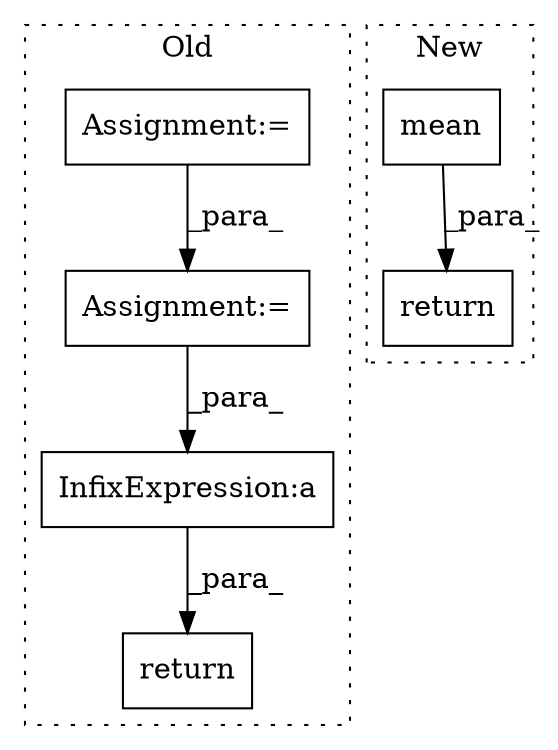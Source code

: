 digraph G {
subgraph cluster0 {
1 [label="return" a="41" s="3627" l="7" shape="box"];
4 [label="Assignment:=" a="7" s="3273" l="5" shape="box"];
5 [label="Assignment:=" a="7" s="3382" l="1" shape="box"];
6 [label="InfixExpression:a" a="27" s="3648" l="3" shape="box"];
label = "Old";
style="dotted";
}
subgraph cluster1 {
2 [label="mean" a="32" s="6430,6480" l="5,1" shape="box"];
3 [label="return" a="41" s="6417" l="7" shape="box"];
label = "New";
style="dotted";
}
2 -> 3 [label="_para_"];
4 -> 5 [label="_para_"];
5 -> 6 [label="_para_"];
6 -> 1 [label="_para_"];
}